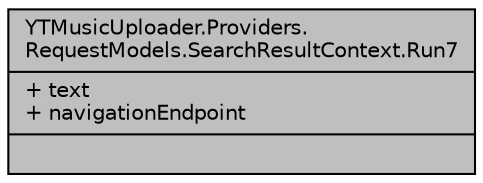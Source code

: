 digraph "YTMusicUploader.Providers.RequestModels.SearchResultContext.Run7"
{
 // LATEX_PDF_SIZE
  edge [fontname="Helvetica",fontsize="10",labelfontname="Helvetica",labelfontsize="10"];
  node [fontname="Helvetica",fontsize="10",shape=record];
  Node1 [label="{YTMusicUploader.Providers.\lRequestModels.SearchResultContext.Run7\n|+ text\l+ navigationEndpoint\l|}",height=0.2,width=0.4,color="black", fillcolor="grey75", style="filled", fontcolor="black",tooltip=" "];
}
